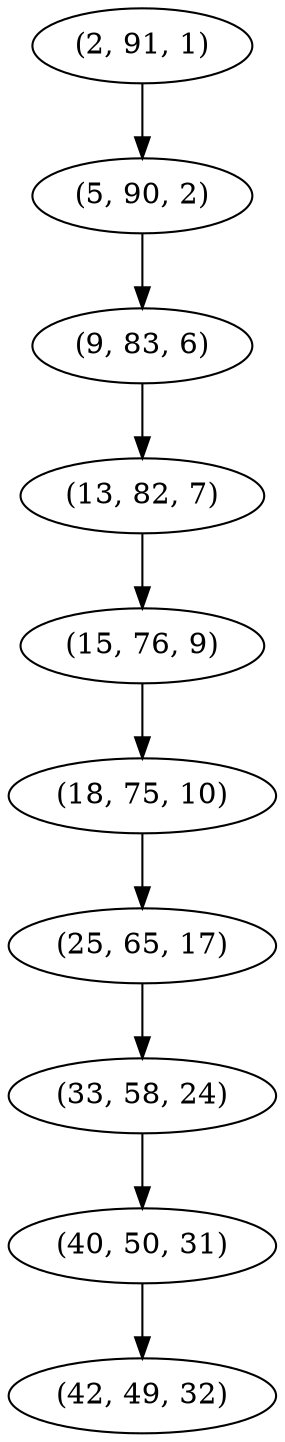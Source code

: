 digraph tree {
    "(2, 91, 1)";
    "(5, 90, 2)";
    "(9, 83, 6)";
    "(13, 82, 7)";
    "(15, 76, 9)";
    "(18, 75, 10)";
    "(25, 65, 17)";
    "(33, 58, 24)";
    "(40, 50, 31)";
    "(42, 49, 32)";
    "(2, 91, 1)" -> "(5, 90, 2)";
    "(5, 90, 2)" -> "(9, 83, 6)";
    "(9, 83, 6)" -> "(13, 82, 7)";
    "(13, 82, 7)" -> "(15, 76, 9)";
    "(15, 76, 9)" -> "(18, 75, 10)";
    "(18, 75, 10)" -> "(25, 65, 17)";
    "(25, 65, 17)" -> "(33, 58, 24)";
    "(33, 58, 24)" -> "(40, 50, 31)";
    "(40, 50, 31)" -> "(42, 49, 32)";
}
